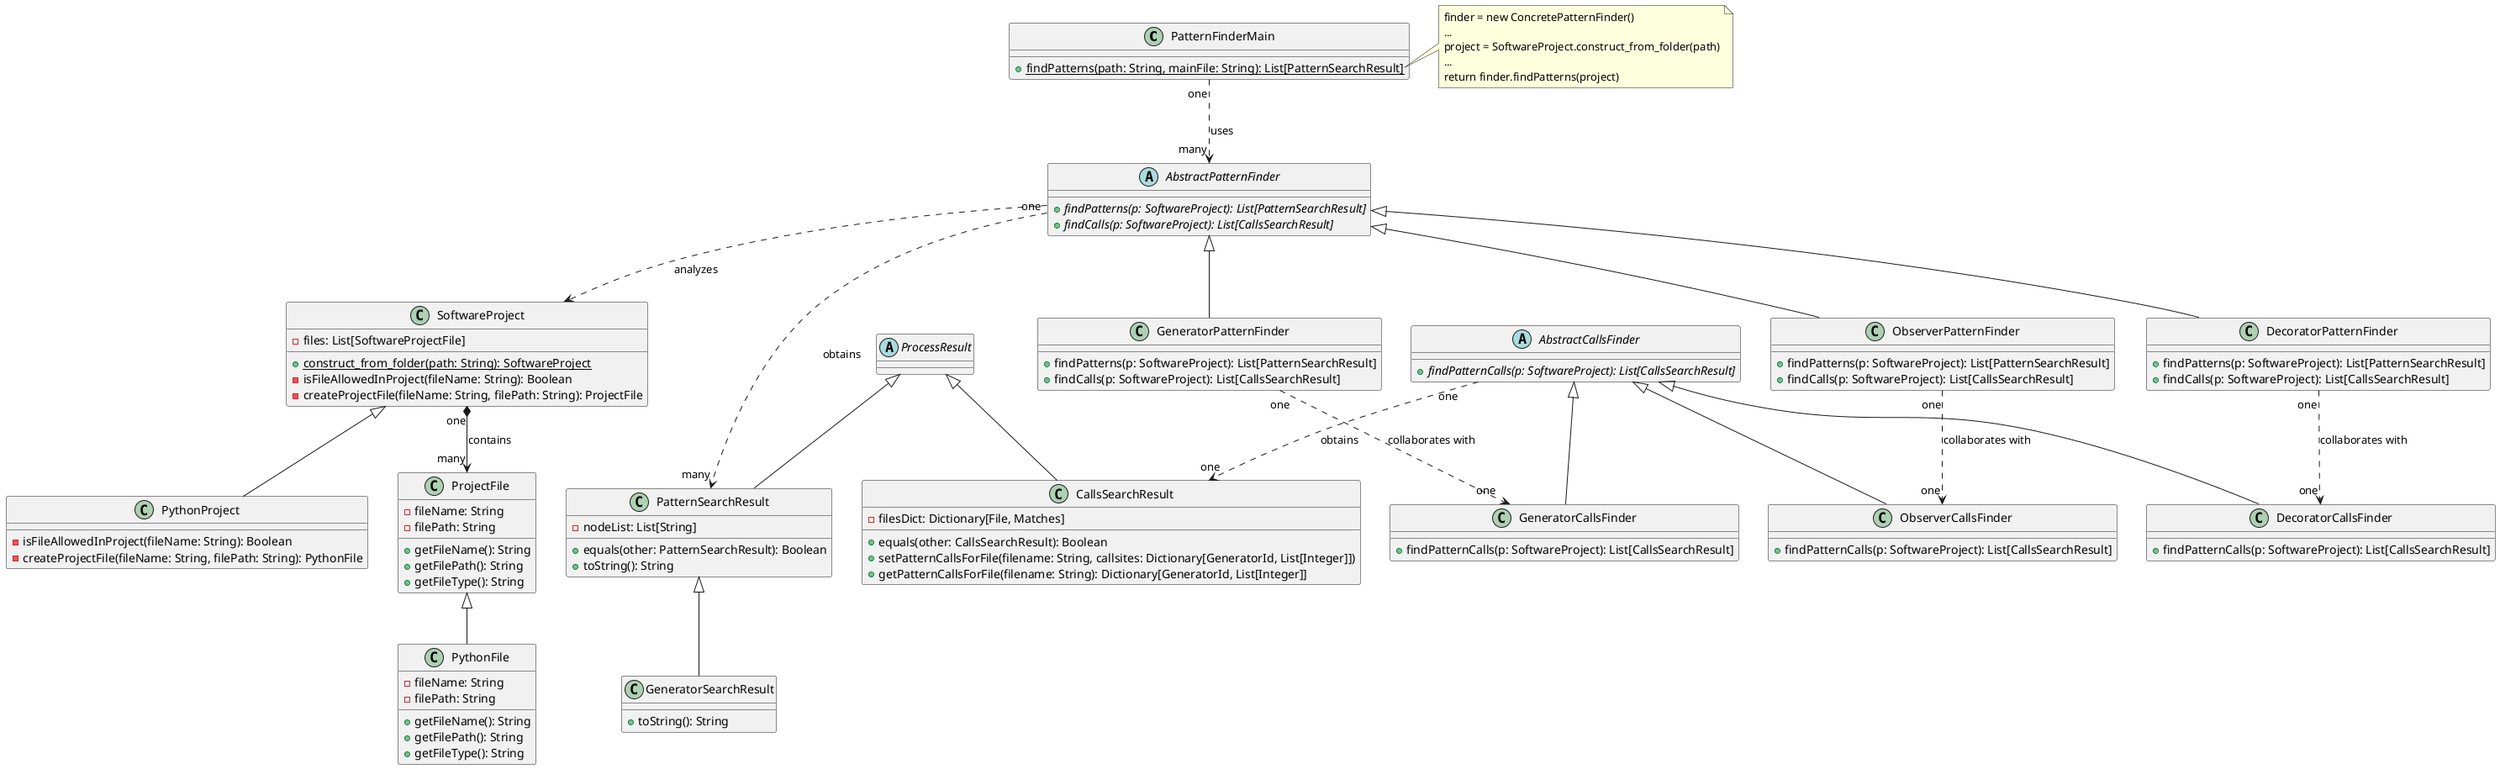@startuml new-model-finder
' --------------------------------------------------------------------------
class PatternFinderMain {
    + {static} findPatterns(path: String, mainFile: String): List[PatternSearchResult]
}
note right of PatternFinderMain::findPatterns
    finder = new ConcretePatternFinder()
    ...
    project = SoftwareProject.construct_from_folder(path)
    ...
    return finder.findPatterns(project)
end note
PatternFinderMain "one" ..> "many" AbstractPatternFinder : uses
' --------------------------------------------------------------------------
abstract class AbstractPatternFinder {
    + {abstract} findPatterns(p: SoftwareProject): List[PatternSearchResult]
    + {abstract} findCalls(p: SoftwareProject): List[CallsSearchResult]
}
AbstractPatternFinder ..> SoftwareProject : analyzes
AbstractPatternFinder "one" ..> "many" PatternSearchResult : obtains
' --------------------------------------------------------------------------
class GeneratorPatternFinder extends AbstractPatternFinder {
    + findPatterns(p: SoftwareProject): List[PatternSearchResult]
    + findCalls(p: SoftwareProject): List[CallsSearchResult]
}
class ObserverPatternFinder extends AbstractPatternFinder {
    + findPatterns(p: SoftwareProject): List[PatternSearchResult]
    + findCalls(p: SoftwareProject): List[CallsSearchResult]
}
class DecoratorPatternFinder extends AbstractPatternFinder {
    + findPatterns(p: SoftwareProject): List[PatternSearchResult]
    + findCalls(p: SoftwareProject): List[CallsSearchResult]
}
GeneratorPatternFinder "one" ..> "one" GeneratorCallsFinder : "collaborates with"
DecoratorPatternFinder "one" ..> "one" DecoratorCallsFinder : "collaborates with"
ObserverPatternFinder "one" ..> "one" ObserverCallsFinder : "collaborates with"
' --------------------------------------------------------------------------
abstract class AbstractCallsFinder {
    + {abstract} findPatternCalls(p: SoftwareProject): List[CallsSearchResult]
}
AbstractCallsFinder "one" ..> "one" CallsSearchResult : obtains

class GeneratorCallsFinder extends AbstractCallsFinder {
    + findPatternCalls(p: SoftwareProject): List[CallsSearchResult]
}
class ObserverCallsFinder extends AbstractCallsFinder {
    + findPatternCalls(p: SoftwareProject): List[CallsSearchResult]
}
class DecoratorCallsFinder extends AbstractCallsFinder {
    + findPatternCalls(p: SoftwareProject): List[CallsSearchResult]
}
' --------------------------------------------------------------------------
class SoftwareProject {
    - files: List[SoftwareProjectFile]
    + {static} construct_from_folder(path: String): SoftwareProject
    - isFileAllowedInProject(fileName: String): Boolean
    - createProjectFile(fileName: String, filePath: String): ProjectFile
}
class PythonProject extends SoftwareProject {
    - isFileAllowedInProject(fileName: String): Boolean
    - createProjectFile(fileName: String, filePath: String): PythonFile
}
SoftwareProject "one" *--> "many" ProjectFile : contains
class ProjectFile {
    - fileName: String
    - filePath: String
    + getFileName(): String
    + getFilePath(): String
    + getFileType(): String
}
class PythonFile extends ProjectFile {
    - fileName: String
    - filePath: String
    + getFileName(): String
    + getFilePath(): String
    + getFileType(): String
}
' --------------------------------------------------------------------------
' class SourceMap implements CSVExportable {
'     + exportToCSV(): CSVFolderStructure
' }

' class SourceMapRow {
'     - nodeId: Integer
'     - nodeName: String
'     - nodeType: Integer
'     - nodeTypeName: String
'     - sourcePath: String
'     - nodeTypeAncestorLevel1: Integer
'     - nodeTypeAncestorLevel2: Integer
'     - nodeTypeAncestorLevel3: Integer

'     + getNodeId(): Integer
'     + getNodeName(): String
'     + getNodeType(): Integer
'     + getNodeTypeName(): String
'     + getSourcePath(): String
' }
' --------------------------------------------------------------------------
abstract class ProcessResult {
}
class PatternSearchResult extends ProcessResult {
   - nodeList: List[String]
   + equals(other: PatternSearchResult): Boolean
   + toString(): String
}
class GeneratorSearchResult extends PatternSearchResult {
    + toString(): String
}
class CallsSearchResult extends ProcessResult {
    - filesDict: Dictionary[File, Matches]
    + equals(other: CallsSearchResult): Boolean
    + setPatternCallsForFile(filename: String, callsites: Dictionary[GeneratorId, List[Integer]])
    + getPatternCallsForFile(filename: String): Dictionary[GeneratorId, List[Integer]]
}

' --------------------------------------------------------------------------
' class AbstractSyntaxTree implements CSVExportable {
'     - root: ASTNode
'     + exportToCSV(): CSVFolderStructure
'     + getRoot(): ASTNode
'     + walk(): Iterator<ASTNode]
'     + getSourceMap(): SourceMap
' }

' class ASTNode {
'     - nodeName: String
'     - nodeType: Integer
'     - nodeTypeName: String
'     - childNodes: List[ASTNode]

'     + getNodeName(): String
'     + getNodeType(): Integer
'     + getNodeTypeName(): String
'     + getChildNodes(): List[ASTNode]

' }
' class ClassifiedSyntaxTree implements CSVExportable {
'     - root: ClassifiedASTNode
'     + exportToCSV(): CSVFolderStructure
'     + getRoot(): ClassifiedASTNode
'     + walk(): Iterator<ClassifiedASTNode]
'     + getSourceMap(): SourceMap
' }
' class ClassifiedASTNode {
'     - node: ASTNode
'     - patternsFound: List[String]
'     + getPatternsFound(): List[String]
'     + getNodeName(): String
'     + getNodeType(): Integer
'     + getNodeTypeName(): String
'     + getChildNodes(): List[ASTNode]
' }
' --------------------------------------------------------------------------
' class CSVFolderStructure {
'     - cvsFiles: List[CSVFile]
'     + getFolderLocation(): String
' }
' CSVFolderStructure "one" *--> "many" CSVFile : contains
' class CSVFile {
'     + getFileLocation(): String
' }
' interface CSVExportable {
'     + exportToCSV(): CSVFolderStructure
' }
' CSVExportable ..> CSVFolderStructure : returns
' --------------------------------------------------------------------------
'SourceMap
'SourceMap "one" *--> "many" SourceMapRow : contains

'AbstractSyntaxTree
'AbstractSyntaxTree ..> SourceMap : generates
'AbstractSyntaxTree "one" *--> "one" ASTNode : root

'ASTNode recursive relationship
'ASTNode "zero" *--> "many" ASTNode : children

@enduml
